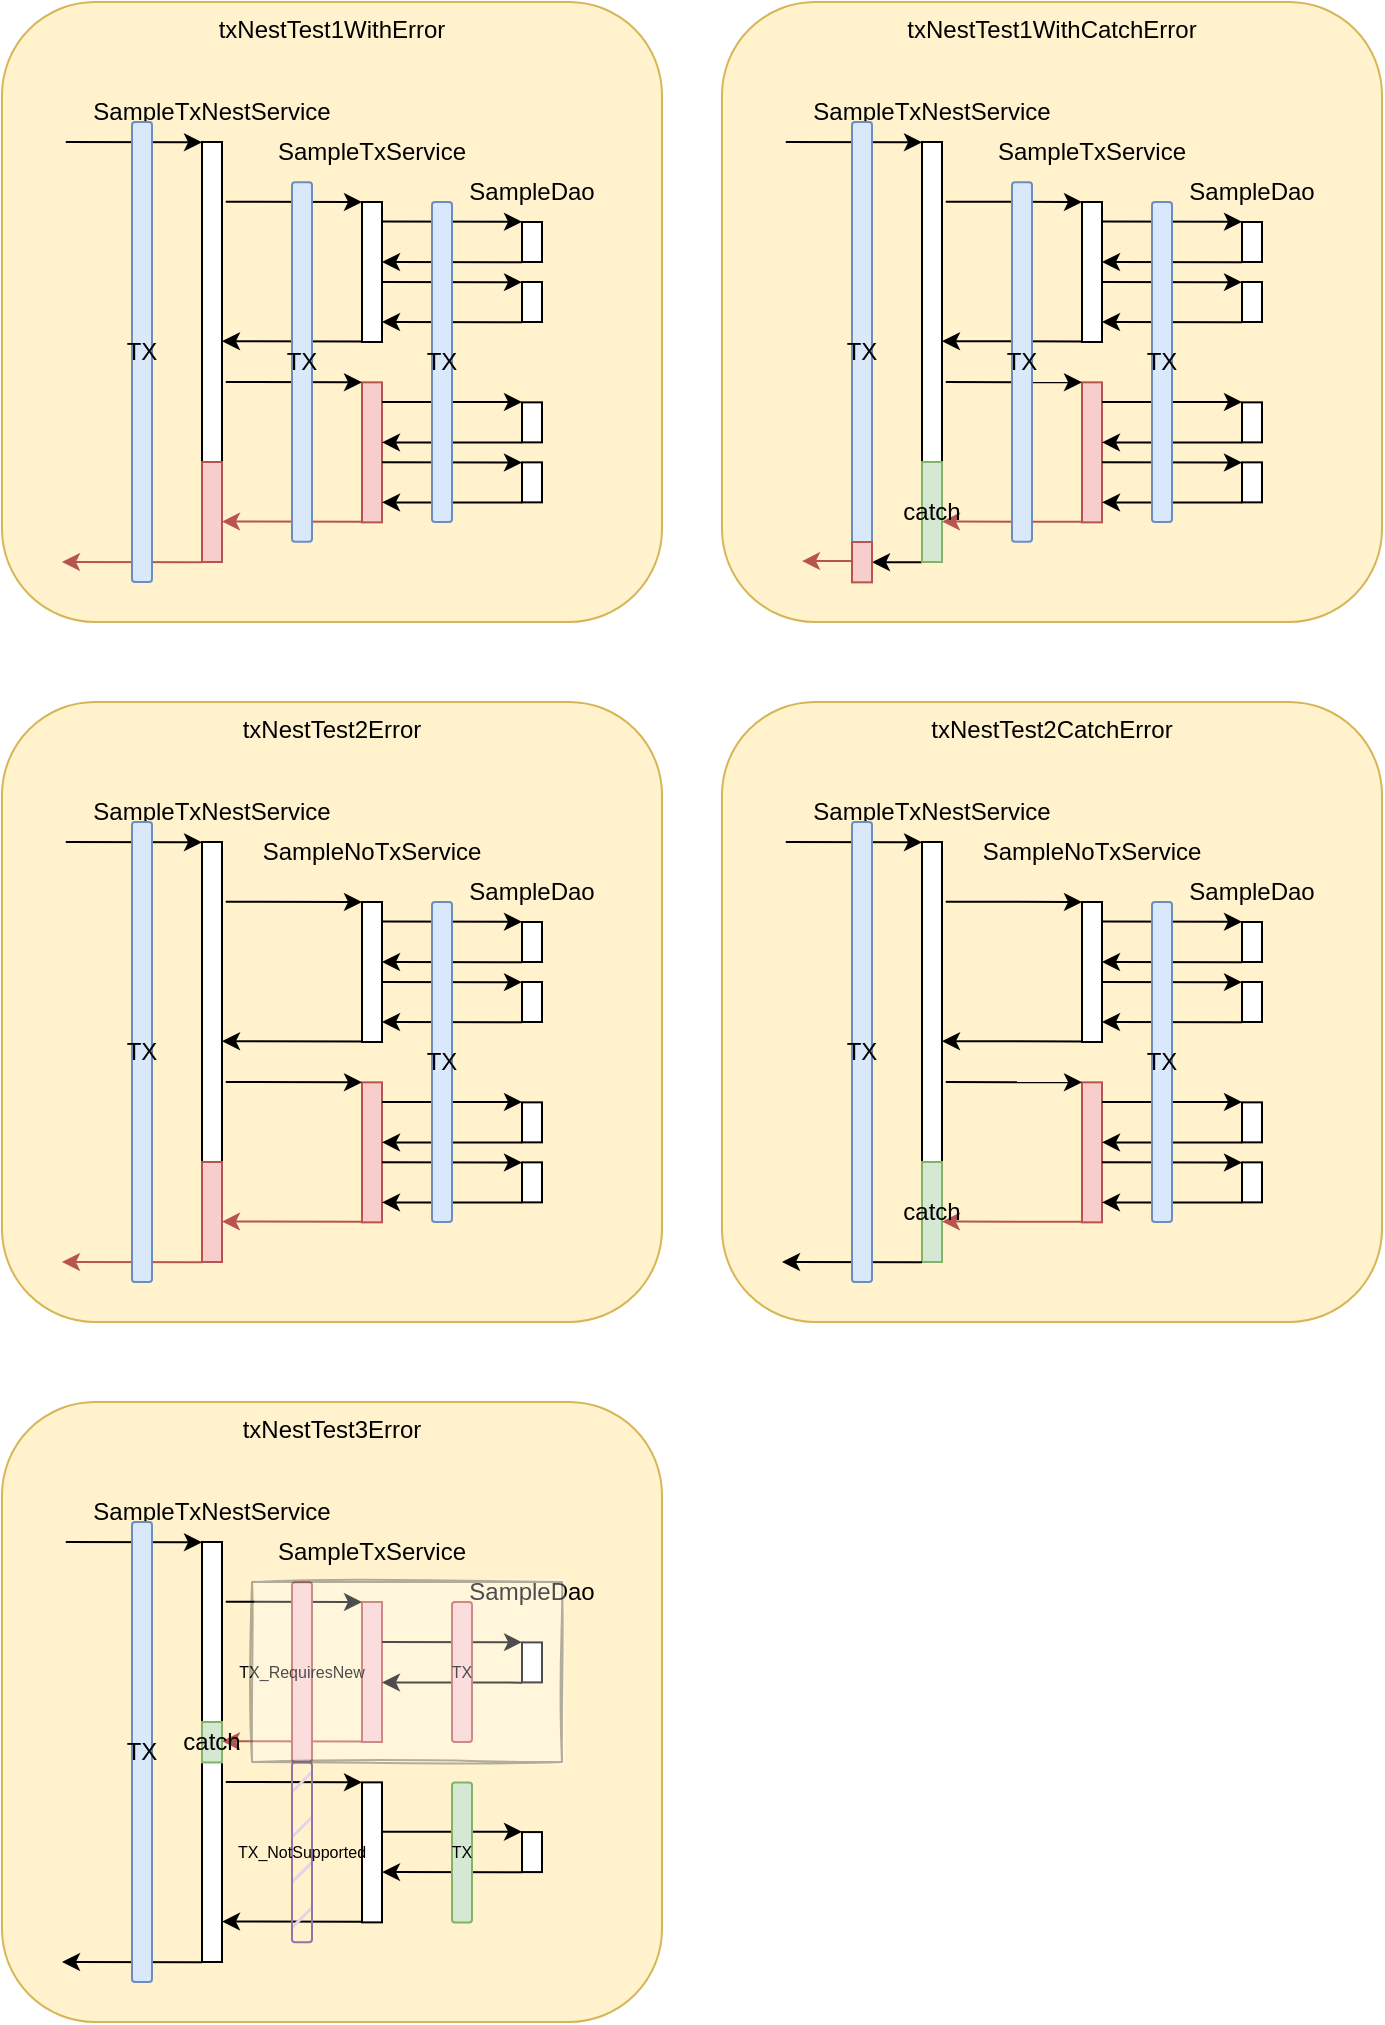 <mxfile version="20.2.3" type="device"><diagram id="nbce5pwy3HVLViaR3epQ" name="第1頁"><mxGraphModel dx="716" dy="442" grid="1" gridSize="10" guides="1" tooltips="1" connect="1" arrows="1" fold="1" page="1" pageScale="1" pageWidth="1169" pageHeight="827" math="0" shadow="0"><root><mxCell id="0"/><mxCell id="1" parent="0"/><mxCell id="ZGjiOC5QVIjkmRcSNpE6-38" value="txNestTest1WithError" style="rounded=1;whiteSpace=wrap;html=1;fillColor=#fff2cc;strokeColor=#d6b656;verticalAlign=top;" parent="1" vertex="1"><mxGeometry x="300" y="50" width="330" height="310" as="geometry"/></mxCell><mxCell id="ZGjiOC5QVIjkmRcSNpE6-1" value="" style="rounded=0;whiteSpace=wrap;html=1;" parent="1" vertex="1"><mxGeometry x="400" y="120" width="10" height="210" as="geometry"/></mxCell><mxCell id="ZGjiOC5QVIjkmRcSNpE6-2" value="SampleTxNestService" style="text;html=1;strokeColor=none;fillColor=none;align=center;verticalAlign=middle;whiteSpace=wrap;rounded=0;" parent="1" vertex="1"><mxGeometry x="375" y="90" width="60" height="30" as="geometry"/></mxCell><mxCell id="ZGjiOC5QVIjkmRcSNpE6-3" value="" style="rounded=0;whiteSpace=wrap;html=1;" parent="1" vertex="1"><mxGeometry x="480" y="150" width="10" height="70" as="geometry"/></mxCell><mxCell id="ZGjiOC5QVIjkmRcSNpE6-4" value="SampleTxService" style="text;html=1;strokeColor=none;fillColor=none;align=center;verticalAlign=middle;whiteSpace=wrap;rounded=0;" parent="1" vertex="1"><mxGeometry x="455" y="110" width="60" height="30" as="geometry"/></mxCell><mxCell id="ZGjiOC5QVIjkmRcSNpE6-8" value="" style="rounded=0;whiteSpace=wrap;html=1;" parent="1" vertex="1"><mxGeometry x="560" y="160" width="10" height="20" as="geometry"/></mxCell><mxCell id="ZGjiOC5QVIjkmRcSNpE6-9" value="SampleDao" style="text;html=1;strokeColor=none;fillColor=none;align=center;verticalAlign=middle;whiteSpace=wrap;rounded=0;" parent="1" vertex="1"><mxGeometry x="535" y="130" width="60" height="30" as="geometry"/></mxCell><mxCell id="ZGjiOC5QVIjkmRcSNpE6-11" value="" style="rounded=0;whiteSpace=wrap;html=1;" parent="1" vertex="1"><mxGeometry x="560" y="190" width="10" height="20" as="geometry"/></mxCell><mxCell id="ZGjiOC5QVIjkmRcSNpE6-14" value="" style="endArrow=classic;html=1;rounded=0;exitX=1.188;exitY=0.142;exitDx=0;exitDy=0;exitPerimeter=0;" parent="1" source="ZGjiOC5QVIjkmRcSNpE6-1" edge="1"><mxGeometry width="50" height="50" relative="1" as="geometry"><mxPoint x="580" y="200" as="sourcePoint"/><mxPoint x="480" y="150" as="targetPoint"/></mxGeometry></mxCell><mxCell id="ZGjiOC5QVIjkmRcSNpE6-15" value="" style="endArrow=classic;html=1;rounded=0;exitX=1;exitY=0.176;exitDx=0;exitDy=0;exitPerimeter=0;" parent="1" edge="1"><mxGeometry width="50" height="50" relative="1" as="geometry"><mxPoint x="490" y="159.8" as="sourcePoint"/><mxPoint x="560" y="159.88" as="targetPoint"/></mxGeometry></mxCell><mxCell id="ZGjiOC5QVIjkmRcSNpE6-16" value="" style="endArrow=classic;html=1;rounded=0;" parent="1" edge="1"><mxGeometry width="50" height="50" relative="1" as="geometry"><mxPoint x="560" y="180.12" as="sourcePoint"/><mxPoint x="490" y="180" as="targetPoint"/></mxGeometry></mxCell><mxCell id="ZGjiOC5QVIjkmRcSNpE6-17" value="" style="endArrow=classic;html=1;rounded=0;exitX=1;exitY=0.176;exitDx=0;exitDy=0;exitPerimeter=0;" parent="1" edge="1"><mxGeometry width="50" height="50" relative="1" as="geometry"><mxPoint x="490" y="190" as="sourcePoint"/><mxPoint x="560" y="190.08" as="targetPoint"/></mxGeometry></mxCell><mxCell id="ZGjiOC5QVIjkmRcSNpE6-18" value="" style="endArrow=classic;html=1;rounded=0;" parent="1" edge="1"><mxGeometry width="50" height="50" relative="1" as="geometry"><mxPoint x="560" y="210.12" as="sourcePoint"/><mxPoint x="490" y="210" as="targetPoint"/></mxGeometry></mxCell><mxCell id="ZGjiOC5QVIjkmRcSNpE6-19" value="" style="endArrow=classic;html=1;rounded=0;" parent="1" edge="1"><mxGeometry width="50" height="50" relative="1" as="geometry"><mxPoint x="480" y="219.72" as="sourcePoint"/><mxPoint x="410" y="219.6" as="targetPoint"/></mxGeometry></mxCell><mxCell id="ZGjiOC5QVIjkmRcSNpE6-20" value="" style="rounded=0;whiteSpace=wrap;html=1;fillColor=#f8cecc;strokeColor=#b85450;" parent="1" vertex="1"><mxGeometry x="480" y="240.18" width="10" height="70" as="geometry"/></mxCell><mxCell id="ZGjiOC5QVIjkmRcSNpE6-21" value="" style="rounded=0;whiteSpace=wrap;html=1;" parent="1" vertex="1"><mxGeometry x="560" y="250.18" width="10" height="20" as="geometry"/></mxCell><mxCell id="ZGjiOC5QVIjkmRcSNpE6-22" value="" style="rounded=0;whiteSpace=wrap;html=1;" parent="1" vertex="1"><mxGeometry x="560" y="280.18" width="10" height="20" as="geometry"/></mxCell><mxCell id="ZGjiOC5QVIjkmRcSNpE6-23" value="" style="endArrow=classic;html=1;rounded=0;exitX=1.188;exitY=0.142;exitDx=0;exitDy=0;exitPerimeter=0;" parent="1" edge="1"><mxGeometry width="50" height="50" relative="1" as="geometry"><mxPoint x="411.88" y="240" as="sourcePoint"/><mxPoint x="480" y="240.18" as="targetPoint"/></mxGeometry></mxCell><mxCell id="ZGjiOC5QVIjkmRcSNpE6-24" value="" style="endArrow=classic;html=1;rounded=0;exitX=1;exitY=0.176;exitDx=0;exitDy=0;exitPerimeter=0;" parent="1" edge="1"><mxGeometry width="50" height="50" relative="1" as="geometry"><mxPoint x="490" y="249.98" as="sourcePoint"/><mxPoint x="560" y="250.06" as="targetPoint"/></mxGeometry></mxCell><mxCell id="ZGjiOC5QVIjkmRcSNpE6-25" value="" style="endArrow=classic;html=1;rounded=0;" parent="1" edge="1"><mxGeometry width="50" height="50" relative="1" as="geometry"><mxPoint x="560" y="270.3" as="sourcePoint"/><mxPoint x="490" y="270.18" as="targetPoint"/></mxGeometry></mxCell><mxCell id="ZGjiOC5QVIjkmRcSNpE6-26" value="" style="endArrow=classic;html=1;rounded=0;exitX=1;exitY=0.176;exitDx=0;exitDy=0;exitPerimeter=0;" parent="1" edge="1"><mxGeometry width="50" height="50" relative="1" as="geometry"><mxPoint x="490" y="280.18" as="sourcePoint"/><mxPoint x="560" y="280.26" as="targetPoint"/></mxGeometry></mxCell><mxCell id="ZGjiOC5QVIjkmRcSNpE6-27" value="" style="endArrow=classic;html=1;rounded=0;" parent="1" edge="1"><mxGeometry width="50" height="50" relative="1" as="geometry"><mxPoint x="560" y="300.3" as="sourcePoint"/><mxPoint x="490" y="300.18" as="targetPoint"/></mxGeometry></mxCell><mxCell id="ZGjiOC5QVIjkmRcSNpE6-28" value="" style="endArrow=classic;html=1;rounded=0;fillColor=#f8cecc;strokeColor=#b85450;" parent="1" edge="1"><mxGeometry width="50" height="50" relative="1" as="geometry"><mxPoint x="480" y="309.9" as="sourcePoint"/><mxPoint x="410" y="309.78" as="targetPoint"/></mxGeometry></mxCell><mxCell id="ZGjiOC5QVIjkmRcSNpE6-29" value="TX" style="rounded=1;whiteSpace=wrap;html=1;fillColor=#dae8fc;strokeColor=#6c8ebf;" parent="1" vertex="1"><mxGeometry x="515" y="150" width="10" height="160" as="geometry"/></mxCell><mxCell id="ZGjiOC5QVIjkmRcSNpE6-30" value="TX" style="rounded=1;whiteSpace=wrap;html=1;fillColor=#dae8fc;strokeColor=#6c8ebf;" parent="1" vertex="1"><mxGeometry x="445" y="140.09" width="10" height="179.82" as="geometry"/></mxCell><mxCell id="ZGjiOC5QVIjkmRcSNpE6-32" value="" style="endArrow=classic;html=1;rounded=0;exitX=1.188;exitY=0.142;exitDx=0;exitDy=0;exitPerimeter=0;" parent="1" edge="1"><mxGeometry width="50" height="50" relative="1" as="geometry"><mxPoint x="331.88" y="120" as="sourcePoint"/><mxPoint x="400" y="120.18" as="targetPoint"/></mxGeometry></mxCell><mxCell id="ZGjiOC5QVIjkmRcSNpE6-33" value="" style="endArrow=classic;html=1;rounded=0;fillColor=#f8cecc;strokeColor=#b85450;" parent="1" edge="1"><mxGeometry width="50" height="50" relative="1" as="geometry"><mxPoint x="400" y="330.12" as="sourcePoint"/><mxPoint x="330" y="330" as="targetPoint"/></mxGeometry></mxCell><mxCell id="ZGjiOC5QVIjkmRcSNpE6-31" value="TX" style="rounded=1;whiteSpace=wrap;html=1;fillColor=#dae8fc;strokeColor=#6c8ebf;" parent="1" vertex="1"><mxGeometry x="365" y="110" width="10" height="230" as="geometry"/></mxCell><mxCell id="ZGjiOC5QVIjkmRcSNpE6-39" value="txNestTest2Error" style="rounded=1;whiteSpace=wrap;html=1;fillColor=#fff2cc;strokeColor=#d6b656;verticalAlign=top;" parent="1" vertex="1"><mxGeometry x="300" y="400" width="330" height="310" as="geometry"/></mxCell><mxCell id="ZGjiOC5QVIjkmRcSNpE6-40" value="" style="rounded=0;whiteSpace=wrap;html=1;" parent="1" vertex="1"><mxGeometry x="400" y="470" width="10" height="210" as="geometry"/></mxCell><mxCell id="ZGjiOC5QVIjkmRcSNpE6-41" value="SampleTxNestService" style="text;html=1;strokeColor=none;fillColor=none;align=center;verticalAlign=middle;whiteSpace=wrap;rounded=0;" parent="1" vertex="1"><mxGeometry x="375" y="440" width="60" height="30" as="geometry"/></mxCell><mxCell id="ZGjiOC5QVIjkmRcSNpE6-42" value="" style="rounded=0;whiteSpace=wrap;html=1;" parent="1" vertex="1"><mxGeometry x="480" y="500" width="10" height="70" as="geometry"/></mxCell><mxCell id="ZGjiOC5QVIjkmRcSNpE6-43" value="SampleNoTxService" style="text;html=1;strokeColor=none;fillColor=none;align=center;verticalAlign=middle;whiteSpace=wrap;rounded=0;" parent="1" vertex="1"><mxGeometry x="455" y="460" width="60" height="30" as="geometry"/></mxCell><mxCell id="ZGjiOC5QVIjkmRcSNpE6-44" value="" style="rounded=0;whiteSpace=wrap;html=1;" parent="1" vertex="1"><mxGeometry x="560" y="510" width="10" height="20" as="geometry"/></mxCell><mxCell id="ZGjiOC5QVIjkmRcSNpE6-45" value="SampleDao" style="text;html=1;strokeColor=none;fillColor=none;align=center;verticalAlign=middle;whiteSpace=wrap;rounded=0;" parent="1" vertex="1"><mxGeometry x="535" y="480" width="60" height="30" as="geometry"/></mxCell><mxCell id="ZGjiOC5QVIjkmRcSNpE6-46" value="" style="rounded=0;whiteSpace=wrap;html=1;" parent="1" vertex="1"><mxGeometry x="560" y="540" width="10" height="20" as="geometry"/></mxCell><mxCell id="ZGjiOC5QVIjkmRcSNpE6-47" value="" style="endArrow=classic;html=1;rounded=0;exitX=1.188;exitY=0.142;exitDx=0;exitDy=0;exitPerimeter=0;" parent="1" source="ZGjiOC5QVIjkmRcSNpE6-40" edge="1"><mxGeometry width="50" height="50" relative="1" as="geometry"><mxPoint x="580" y="550" as="sourcePoint"/><mxPoint x="480" y="500" as="targetPoint"/></mxGeometry></mxCell><mxCell id="ZGjiOC5QVIjkmRcSNpE6-48" value="" style="endArrow=classic;html=1;rounded=0;exitX=1;exitY=0.176;exitDx=0;exitDy=0;exitPerimeter=0;" parent="1" edge="1"><mxGeometry width="50" height="50" relative="1" as="geometry"><mxPoint x="490" y="509.8" as="sourcePoint"/><mxPoint x="560" y="509.88" as="targetPoint"/></mxGeometry></mxCell><mxCell id="ZGjiOC5QVIjkmRcSNpE6-49" value="" style="endArrow=classic;html=1;rounded=0;" parent="1" edge="1"><mxGeometry width="50" height="50" relative="1" as="geometry"><mxPoint x="560" y="530.12" as="sourcePoint"/><mxPoint x="490" y="530" as="targetPoint"/></mxGeometry></mxCell><mxCell id="ZGjiOC5QVIjkmRcSNpE6-50" value="" style="endArrow=classic;html=1;rounded=0;exitX=1;exitY=0.176;exitDx=0;exitDy=0;exitPerimeter=0;" parent="1" edge="1"><mxGeometry width="50" height="50" relative="1" as="geometry"><mxPoint x="490" y="540" as="sourcePoint"/><mxPoint x="560" y="540.08" as="targetPoint"/></mxGeometry></mxCell><mxCell id="ZGjiOC5QVIjkmRcSNpE6-51" value="" style="endArrow=classic;html=1;rounded=0;" parent="1" edge="1"><mxGeometry width="50" height="50" relative="1" as="geometry"><mxPoint x="560" y="560.12" as="sourcePoint"/><mxPoint x="490" y="560" as="targetPoint"/></mxGeometry></mxCell><mxCell id="ZGjiOC5QVIjkmRcSNpE6-52" value="" style="endArrow=classic;html=1;rounded=0;" parent="1" edge="1"><mxGeometry width="50" height="50" relative="1" as="geometry"><mxPoint x="480" y="569.72" as="sourcePoint"/><mxPoint x="410" y="569.6" as="targetPoint"/></mxGeometry></mxCell><mxCell id="ZGjiOC5QVIjkmRcSNpE6-53" value="" style="rounded=0;whiteSpace=wrap;html=1;fillColor=#f8cecc;strokeColor=#b85450;" parent="1" vertex="1"><mxGeometry x="480" y="590.18" width="10" height="70" as="geometry"/></mxCell><mxCell id="ZGjiOC5QVIjkmRcSNpE6-54" value="" style="rounded=0;whiteSpace=wrap;html=1;" parent="1" vertex="1"><mxGeometry x="560" y="600.18" width="10" height="20" as="geometry"/></mxCell><mxCell id="ZGjiOC5QVIjkmRcSNpE6-55" value="" style="rounded=0;whiteSpace=wrap;html=1;" parent="1" vertex="1"><mxGeometry x="560" y="630.18" width="10" height="20" as="geometry"/></mxCell><mxCell id="ZGjiOC5QVIjkmRcSNpE6-56" value="" style="endArrow=classic;html=1;rounded=0;exitX=1.188;exitY=0.142;exitDx=0;exitDy=0;exitPerimeter=0;" parent="1" edge="1"><mxGeometry width="50" height="50" relative="1" as="geometry"><mxPoint x="411.88" y="590" as="sourcePoint"/><mxPoint x="480" y="590.18" as="targetPoint"/></mxGeometry></mxCell><mxCell id="ZGjiOC5QVIjkmRcSNpE6-57" value="" style="endArrow=classic;html=1;rounded=0;exitX=1;exitY=0.176;exitDx=0;exitDy=0;exitPerimeter=0;" parent="1" edge="1"><mxGeometry width="50" height="50" relative="1" as="geometry"><mxPoint x="490" y="599.98" as="sourcePoint"/><mxPoint x="560" y="600.06" as="targetPoint"/></mxGeometry></mxCell><mxCell id="ZGjiOC5QVIjkmRcSNpE6-58" value="" style="endArrow=classic;html=1;rounded=0;" parent="1" edge="1"><mxGeometry width="50" height="50" relative="1" as="geometry"><mxPoint x="560" y="620.3" as="sourcePoint"/><mxPoint x="490" y="620.18" as="targetPoint"/></mxGeometry></mxCell><mxCell id="ZGjiOC5QVIjkmRcSNpE6-59" value="" style="endArrow=classic;html=1;rounded=0;exitX=1;exitY=0.176;exitDx=0;exitDy=0;exitPerimeter=0;" parent="1" edge="1"><mxGeometry width="50" height="50" relative="1" as="geometry"><mxPoint x="490" y="630.18" as="sourcePoint"/><mxPoint x="560" y="630.26" as="targetPoint"/></mxGeometry></mxCell><mxCell id="ZGjiOC5QVIjkmRcSNpE6-60" value="" style="endArrow=classic;html=1;rounded=0;" parent="1" edge="1"><mxGeometry width="50" height="50" relative="1" as="geometry"><mxPoint x="560" y="650.3" as="sourcePoint"/><mxPoint x="490" y="650.18" as="targetPoint"/></mxGeometry></mxCell><mxCell id="ZGjiOC5QVIjkmRcSNpE6-61" value="" style="endArrow=classic;html=1;rounded=0;strokeColor=#b85450;fillColor=#f8cecc;" parent="1" edge="1"><mxGeometry width="50" height="50" relative="1" as="geometry"><mxPoint x="480" y="659.9" as="sourcePoint"/><mxPoint x="410" y="659.78" as="targetPoint"/></mxGeometry></mxCell><mxCell id="ZGjiOC5QVIjkmRcSNpE6-62" value="TX" style="rounded=1;whiteSpace=wrap;html=1;fillColor=#dae8fc;strokeColor=#6c8ebf;" parent="1" vertex="1"><mxGeometry x="515" y="500" width="10" height="160" as="geometry"/></mxCell><mxCell id="ZGjiOC5QVIjkmRcSNpE6-64" value="" style="endArrow=classic;html=1;rounded=0;exitX=1.188;exitY=0.142;exitDx=0;exitDy=0;exitPerimeter=0;" parent="1" edge="1"><mxGeometry width="50" height="50" relative="1" as="geometry"><mxPoint x="331.88" y="470" as="sourcePoint"/><mxPoint x="400" y="470.18" as="targetPoint"/></mxGeometry></mxCell><mxCell id="ZGjiOC5QVIjkmRcSNpE6-65" value="" style="endArrow=classic;html=1;rounded=0;strokeColor=#b85450;fillColor=#f8cecc;" parent="1" edge="1"><mxGeometry width="50" height="50" relative="1" as="geometry"><mxPoint x="400" y="680.12" as="sourcePoint"/><mxPoint x="330" y="680.0" as="targetPoint"/></mxGeometry></mxCell><mxCell id="ZGjiOC5QVIjkmRcSNpE6-66" value="TX" style="rounded=1;whiteSpace=wrap;html=1;fillColor=#dae8fc;strokeColor=#6c8ebf;" parent="1" vertex="1"><mxGeometry x="365" y="460" width="10" height="230" as="geometry"/></mxCell><mxCell id="ZGjiOC5QVIjkmRcSNpE6-67" value="txNestTest3Error" style="rounded=1;whiteSpace=wrap;html=1;fillColor=#fff2cc;strokeColor=#d6b656;verticalAlign=top;" parent="1" vertex="1"><mxGeometry x="300" y="750" width="330" height="310" as="geometry"/></mxCell><mxCell id="ZGjiOC5QVIjkmRcSNpE6-68" value="" style="rounded=0;whiteSpace=wrap;html=1;" parent="1" vertex="1"><mxGeometry x="400" y="820" width="10" height="210" as="geometry"/></mxCell><mxCell id="ZGjiOC5QVIjkmRcSNpE6-69" value="SampleTxNestService" style="text;html=1;strokeColor=none;fillColor=none;align=center;verticalAlign=middle;whiteSpace=wrap;rounded=0;" parent="1" vertex="1"><mxGeometry x="375" y="790" width="60" height="30" as="geometry"/></mxCell><mxCell id="ZGjiOC5QVIjkmRcSNpE6-70" value="" style="rounded=0;whiteSpace=wrap;html=1;fillColor=#f8cecc;strokeColor=#b85450;" parent="1" vertex="1"><mxGeometry x="480" y="850" width="10" height="70" as="geometry"/></mxCell><mxCell id="ZGjiOC5QVIjkmRcSNpE6-71" value="SampleTxService" style="text;html=1;strokeColor=none;fillColor=none;align=center;verticalAlign=middle;whiteSpace=wrap;rounded=0;" parent="1" vertex="1"><mxGeometry x="455" y="810" width="60" height="30" as="geometry"/></mxCell><mxCell id="ZGjiOC5QVIjkmRcSNpE6-72" value="" style="rounded=0;whiteSpace=wrap;html=1;" parent="1" vertex="1"><mxGeometry x="560" y="870.2" width="10" height="20" as="geometry"/></mxCell><mxCell id="ZGjiOC5QVIjkmRcSNpE6-73" value="SampleDao" style="text;html=1;strokeColor=none;fillColor=none;align=center;verticalAlign=middle;whiteSpace=wrap;rounded=0;" parent="1" vertex="1"><mxGeometry x="535" y="830" width="60" height="30" as="geometry"/></mxCell><mxCell id="ZGjiOC5QVIjkmRcSNpE6-75" value="" style="endArrow=classic;html=1;rounded=0;exitX=1.188;exitY=0.142;exitDx=0;exitDy=0;exitPerimeter=0;" parent="1" source="ZGjiOC5QVIjkmRcSNpE6-68" edge="1"><mxGeometry width="50" height="50" relative="1" as="geometry"><mxPoint x="580" y="900" as="sourcePoint"/><mxPoint x="480" y="850" as="targetPoint"/></mxGeometry></mxCell><mxCell id="ZGjiOC5QVIjkmRcSNpE6-76" value="" style="endArrow=classic;html=1;rounded=0;exitX=1;exitY=0.176;exitDx=0;exitDy=0;exitPerimeter=0;" parent="1" edge="1"><mxGeometry width="50" height="50" relative="1" as="geometry"><mxPoint x="490" y="870" as="sourcePoint"/><mxPoint x="560" y="870.08" as="targetPoint"/></mxGeometry></mxCell><mxCell id="ZGjiOC5QVIjkmRcSNpE6-77" value="" style="endArrow=classic;html=1;rounded=0;" parent="1" edge="1"><mxGeometry width="50" height="50" relative="1" as="geometry"><mxPoint x="560" y="890.32" as="sourcePoint"/><mxPoint x="490" y="890.2" as="targetPoint"/></mxGeometry></mxCell><mxCell id="ZGjiOC5QVIjkmRcSNpE6-80" value="" style="endArrow=classic;html=1;rounded=0;fillColor=#f8cecc;strokeColor=#b85450;" parent="1" edge="1"><mxGeometry width="50" height="50" relative="1" as="geometry"><mxPoint x="480" y="919.72" as="sourcePoint"/><mxPoint x="410" y="919.6" as="targetPoint"/></mxGeometry></mxCell><mxCell id="ZGjiOC5QVIjkmRcSNpE6-81" value="" style="rounded=0;whiteSpace=wrap;html=1;" parent="1" vertex="1"><mxGeometry x="480" y="940.18" width="10" height="70" as="geometry"/></mxCell><mxCell id="ZGjiOC5QVIjkmRcSNpE6-82" value="" style="rounded=0;whiteSpace=wrap;html=1;" parent="1" vertex="1"><mxGeometry x="560" y="965.04" width="10" height="20" as="geometry"/></mxCell><mxCell id="ZGjiOC5QVIjkmRcSNpE6-84" value="" style="endArrow=classic;html=1;rounded=0;exitX=1.188;exitY=0.142;exitDx=0;exitDy=0;exitPerimeter=0;" parent="1" edge="1"><mxGeometry width="50" height="50" relative="1" as="geometry"><mxPoint x="411.88" y="940" as="sourcePoint"/><mxPoint x="480" y="940.18" as="targetPoint"/></mxGeometry></mxCell><mxCell id="ZGjiOC5QVIjkmRcSNpE6-85" value="" style="endArrow=classic;html=1;rounded=0;exitX=1;exitY=0.176;exitDx=0;exitDy=0;exitPerimeter=0;" parent="1" edge="1"><mxGeometry width="50" height="50" relative="1" as="geometry"><mxPoint x="490" y="964.84" as="sourcePoint"/><mxPoint x="560" y="964.92" as="targetPoint"/></mxGeometry></mxCell><mxCell id="ZGjiOC5QVIjkmRcSNpE6-86" value="" style="endArrow=classic;html=1;rounded=0;" parent="1" edge="1"><mxGeometry width="50" height="50" relative="1" as="geometry"><mxPoint x="560" y="985.16" as="sourcePoint"/><mxPoint x="490" y="985.04" as="targetPoint"/></mxGeometry></mxCell><mxCell id="ZGjiOC5QVIjkmRcSNpE6-89" value="" style="endArrow=classic;html=1;rounded=0;" parent="1" edge="1"><mxGeometry width="50" height="50" relative="1" as="geometry"><mxPoint x="480" y="1009.9" as="sourcePoint"/><mxPoint x="410" y="1009.78" as="targetPoint"/></mxGeometry></mxCell><mxCell id="ZGjiOC5QVIjkmRcSNpE6-91" value="" style="endArrow=classic;html=1;rounded=0;exitX=1.188;exitY=0.142;exitDx=0;exitDy=0;exitPerimeter=0;" parent="1" edge="1"><mxGeometry width="50" height="50" relative="1" as="geometry"><mxPoint x="331.88" y="820" as="sourcePoint"/><mxPoint x="400" y="820.18" as="targetPoint"/></mxGeometry></mxCell><mxCell id="ZGjiOC5QVIjkmRcSNpE6-92" value="" style="endArrow=classic;html=1;rounded=0;" parent="1" edge="1"><mxGeometry width="50" height="50" relative="1" as="geometry"><mxPoint x="400" y="1030.12" as="sourcePoint"/><mxPoint x="330" y="1030" as="targetPoint"/></mxGeometry></mxCell><mxCell id="ZGjiOC5QVIjkmRcSNpE6-93" value="TX" style="rounded=1;whiteSpace=wrap;html=1;fillColor=#dae8fc;strokeColor=#6c8ebf;" parent="1" vertex="1"><mxGeometry x="365" y="810" width="10" height="230" as="geometry"/></mxCell><mxCell id="ZGjiOC5QVIjkmRcSNpE6-94" value="TX_RequiresNew" style="rounded=1;whiteSpace=wrap;html=1;fillColor=#f8cecc;strokeColor=#b85450;fontSize=8;" parent="1" vertex="1"><mxGeometry x="445" y="840.09" width="10" height="89.91" as="geometry"/></mxCell><mxCell id="ZGjiOC5QVIjkmRcSNpE6-95" value="TX_NotSupported&lt;br style=&quot;font-size: 8px;&quot;&gt;" style="rounded=1;whiteSpace=wrap;html=1;fillColor=#e1d5e7;strokeColor=#9673a6;fontSize=8;fillStyle=hatch;" parent="1" vertex="1"><mxGeometry x="445" y="930.23" width="10" height="89.91" as="geometry"/></mxCell><mxCell id="ZGjiOC5QVIjkmRcSNpE6-96" value="TX" style="rounded=1;whiteSpace=wrap;html=1;fillColor=#f8cecc;strokeColor=#b85450;fontSize=8;" parent="1" vertex="1"><mxGeometry x="525" y="850" width="10" height="70" as="geometry"/></mxCell><mxCell id="ZGjiOC5QVIjkmRcSNpE6-98" value="TX" style="rounded=1;whiteSpace=wrap;html=1;fillColor=#d5e8d4;strokeColor=#82b366;fontSize=8;" parent="1" vertex="1"><mxGeometry x="525" y="940.19" width="10" height="70" as="geometry"/></mxCell><mxCell id="3karejKMcXPmmqtw331D-1" value="" style="rounded=0;whiteSpace=wrap;html=1;fillColor=#f8cecc;strokeColor=#b85450;" vertex="1" parent="1"><mxGeometry x="400" y="630" width="10" height="50" as="geometry"/></mxCell><mxCell id="3karejKMcXPmmqtw331D-3" value="txNestTest2CatchError" style="rounded=1;whiteSpace=wrap;html=1;fillColor=#fff2cc;strokeColor=#d6b656;verticalAlign=top;" vertex="1" parent="1"><mxGeometry x="660" y="400" width="330" height="310" as="geometry"/></mxCell><mxCell id="3karejKMcXPmmqtw331D-4" value="" style="rounded=0;whiteSpace=wrap;html=1;" vertex="1" parent="1"><mxGeometry x="760" y="470" width="10" height="210" as="geometry"/></mxCell><mxCell id="3karejKMcXPmmqtw331D-5" value="SampleTxNestService" style="text;html=1;strokeColor=none;fillColor=none;align=center;verticalAlign=middle;whiteSpace=wrap;rounded=0;" vertex="1" parent="1"><mxGeometry x="735" y="440" width="60" height="30" as="geometry"/></mxCell><mxCell id="3karejKMcXPmmqtw331D-6" value="" style="rounded=0;whiteSpace=wrap;html=1;" vertex="1" parent="1"><mxGeometry x="840" y="500" width="10" height="70" as="geometry"/></mxCell><mxCell id="3karejKMcXPmmqtw331D-7" value="SampleNoTxService" style="text;html=1;strokeColor=none;fillColor=none;align=center;verticalAlign=middle;whiteSpace=wrap;rounded=0;" vertex="1" parent="1"><mxGeometry x="815" y="460" width="60" height="30" as="geometry"/></mxCell><mxCell id="3karejKMcXPmmqtw331D-8" value="" style="rounded=0;whiteSpace=wrap;html=1;" vertex="1" parent="1"><mxGeometry x="920" y="510" width="10" height="20" as="geometry"/></mxCell><mxCell id="3karejKMcXPmmqtw331D-9" value="SampleDao" style="text;html=1;strokeColor=none;fillColor=none;align=center;verticalAlign=middle;whiteSpace=wrap;rounded=0;" vertex="1" parent="1"><mxGeometry x="895" y="480" width="60" height="30" as="geometry"/></mxCell><mxCell id="3karejKMcXPmmqtw331D-10" value="" style="rounded=0;whiteSpace=wrap;html=1;" vertex="1" parent="1"><mxGeometry x="920" y="540" width="10" height="20" as="geometry"/></mxCell><mxCell id="3karejKMcXPmmqtw331D-11" value="" style="endArrow=classic;html=1;rounded=0;exitX=1.188;exitY=0.142;exitDx=0;exitDy=0;exitPerimeter=0;" edge="1" parent="1" source="3karejKMcXPmmqtw331D-4"><mxGeometry width="50" height="50" relative="1" as="geometry"><mxPoint x="940" y="550" as="sourcePoint"/><mxPoint x="840" y="500" as="targetPoint"/></mxGeometry></mxCell><mxCell id="3karejKMcXPmmqtw331D-12" value="" style="endArrow=classic;html=1;rounded=0;exitX=1;exitY=0.176;exitDx=0;exitDy=0;exitPerimeter=0;" edge="1" parent="1"><mxGeometry width="50" height="50" relative="1" as="geometry"><mxPoint x="850" y="509.8" as="sourcePoint"/><mxPoint x="920" y="509.88" as="targetPoint"/></mxGeometry></mxCell><mxCell id="3karejKMcXPmmqtw331D-13" value="" style="endArrow=classic;html=1;rounded=0;" edge="1" parent="1"><mxGeometry width="50" height="50" relative="1" as="geometry"><mxPoint x="920" y="530.12" as="sourcePoint"/><mxPoint x="850" y="530" as="targetPoint"/></mxGeometry></mxCell><mxCell id="3karejKMcXPmmqtw331D-14" value="" style="endArrow=classic;html=1;rounded=0;exitX=1;exitY=0.176;exitDx=0;exitDy=0;exitPerimeter=0;" edge="1" parent="1"><mxGeometry width="50" height="50" relative="1" as="geometry"><mxPoint x="850" y="540" as="sourcePoint"/><mxPoint x="920" y="540.08" as="targetPoint"/></mxGeometry></mxCell><mxCell id="3karejKMcXPmmqtw331D-15" value="" style="endArrow=classic;html=1;rounded=0;" edge="1" parent="1"><mxGeometry width="50" height="50" relative="1" as="geometry"><mxPoint x="920" y="560.12" as="sourcePoint"/><mxPoint x="850" y="560" as="targetPoint"/></mxGeometry></mxCell><mxCell id="3karejKMcXPmmqtw331D-16" value="" style="endArrow=classic;html=1;rounded=0;" edge="1" parent="1"><mxGeometry width="50" height="50" relative="1" as="geometry"><mxPoint x="840" y="569.72" as="sourcePoint"/><mxPoint x="770" y="569.6" as="targetPoint"/></mxGeometry></mxCell><mxCell id="3karejKMcXPmmqtw331D-17" value="" style="rounded=0;whiteSpace=wrap;html=1;fillColor=#f8cecc;strokeColor=#b85450;" vertex="1" parent="1"><mxGeometry x="840" y="590.18" width="10" height="70" as="geometry"/></mxCell><mxCell id="3karejKMcXPmmqtw331D-18" value="" style="rounded=0;whiteSpace=wrap;html=1;" vertex="1" parent="1"><mxGeometry x="920" y="600.18" width="10" height="20" as="geometry"/></mxCell><mxCell id="3karejKMcXPmmqtw331D-19" value="" style="rounded=0;whiteSpace=wrap;html=1;" vertex="1" parent="1"><mxGeometry x="920" y="630.18" width="10" height="20" as="geometry"/></mxCell><mxCell id="3karejKMcXPmmqtw331D-20" value="" style="endArrow=classic;html=1;rounded=0;exitX=1.188;exitY=0.142;exitDx=0;exitDy=0;exitPerimeter=0;" edge="1" parent="1"><mxGeometry width="50" height="50" relative="1" as="geometry"><mxPoint x="771.88" y="590" as="sourcePoint"/><mxPoint x="840" y="590.18" as="targetPoint"/></mxGeometry></mxCell><mxCell id="3karejKMcXPmmqtw331D-21" value="" style="endArrow=classic;html=1;rounded=0;exitX=1;exitY=0.176;exitDx=0;exitDy=0;exitPerimeter=0;" edge="1" parent="1"><mxGeometry width="50" height="50" relative="1" as="geometry"><mxPoint x="850" y="599.98" as="sourcePoint"/><mxPoint x="920" y="600.06" as="targetPoint"/></mxGeometry></mxCell><mxCell id="3karejKMcXPmmqtw331D-22" value="" style="endArrow=classic;html=1;rounded=0;" edge="1" parent="1"><mxGeometry width="50" height="50" relative="1" as="geometry"><mxPoint x="920" y="620.3" as="sourcePoint"/><mxPoint x="850" y="620.18" as="targetPoint"/></mxGeometry></mxCell><mxCell id="3karejKMcXPmmqtw331D-23" value="" style="endArrow=classic;html=1;rounded=0;exitX=1;exitY=0.176;exitDx=0;exitDy=0;exitPerimeter=0;" edge="1" parent="1"><mxGeometry width="50" height="50" relative="1" as="geometry"><mxPoint x="850" y="630.18" as="sourcePoint"/><mxPoint x="920" y="630.26" as="targetPoint"/></mxGeometry></mxCell><mxCell id="3karejKMcXPmmqtw331D-24" value="" style="endArrow=classic;html=1;rounded=0;" edge="1" parent="1"><mxGeometry width="50" height="50" relative="1" as="geometry"><mxPoint x="920" y="650.3" as="sourcePoint"/><mxPoint x="850" y="650.18" as="targetPoint"/></mxGeometry></mxCell><mxCell id="3karejKMcXPmmqtw331D-25" value="" style="endArrow=classic;html=1;rounded=0;strokeColor=#b85450;fillColor=#f8cecc;" edge="1" parent="1"><mxGeometry width="50" height="50" relative="1" as="geometry"><mxPoint x="840" y="659.9" as="sourcePoint"/><mxPoint x="770" y="659.78" as="targetPoint"/></mxGeometry></mxCell><mxCell id="3karejKMcXPmmqtw331D-26" value="TX" style="rounded=1;whiteSpace=wrap;html=1;fillColor=#dae8fc;strokeColor=#6c8ebf;" vertex="1" parent="1"><mxGeometry x="875" y="500" width="10" height="160" as="geometry"/></mxCell><mxCell id="3karejKMcXPmmqtw331D-27" value="" style="endArrow=classic;html=1;rounded=0;exitX=1.188;exitY=0.142;exitDx=0;exitDy=0;exitPerimeter=0;" edge="1" parent="1"><mxGeometry width="50" height="50" relative="1" as="geometry"><mxPoint x="691.88" y="470" as="sourcePoint"/><mxPoint x="760" y="470.18" as="targetPoint"/></mxGeometry></mxCell><mxCell id="3karejKMcXPmmqtw331D-30" value="catch" style="rounded=0;whiteSpace=wrap;html=1;fillColor=#d5e8d4;strokeColor=#82b366;" vertex="1" parent="1"><mxGeometry x="760" y="630" width="10" height="50" as="geometry"/></mxCell><mxCell id="3karejKMcXPmmqtw331D-31" value="" style="endArrow=classic;html=1;rounded=0;" edge="1" parent="1"><mxGeometry width="50" height="50" relative="1" as="geometry"><mxPoint x="760" y="680.12" as="sourcePoint"/><mxPoint x="690" y="680" as="targetPoint"/></mxGeometry></mxCell><mxCell id="3karejKMcXPmmqtw331D-29" value="TX" style="rounded=1;whiteSpace=wrap;html=1;fillColor=#dae8fc;strokeColor=#6c8ebf;" vertex="1" parent="1"><mxGeometry x="725" y="460" width="10" height="230" as="geometry"/></mxCell><mxCell id="3karejKMcXPmmqtw331D-32" value="" style="rounded=0;whiteSpace=wrap;html=1;fillColor=#f8cecc;strokeColor=#b85450;" vertex="1" parent="1"><mxGeometry x="400" y="280" width="10" height="50" as="geometry"/></mxCell><mxCell id="3karejKMcXPmmqtw331D-33" value="txNestTest1WithCatchError" style="rounded=1;whiteSpace=wrap;html=1;fillColor=#fff2cc;strokeColor=#d6b656;verticalAlign=top;" vertex="1" parent="1"><mxGeometry x="660" y="50" width="330" height="310" as="geometry"/></mxCell><mxCell id="3karejKMcXPmmqtw331D-34" value="" style="rounded=0;whiteSpace=wrap;html=1;" vertex="1" parent="1"><mxGeometry x="760" y="120" width="10" height="210" as="geometry"/></mxCell><mxCell id="3karejKMcXPmmqtw331D-35" value="SampleTxNestService" style="text;html=1;strokeColor=none;fillColor=none;align=center;verticalAlign=middle;whiteSpace=wrap;rounded=0;" vertex="1" parent="1"><mxGeometry x="735" y="90" width="60" height="30" as="geometry"/></mxCell><mxCell id="3karejKMcXPmmqtw331D-36" value="" style="rounded=0;whiteSpace=wrap;html=1;" vertex="1" parent="1"><mxGeometry x="840" y="150" width="10" height="70" as="geometry"/></mxCell><mxCell id="3karejKMcXPmmqtw331D-37" value="SampleTxService" style="text;html=1;strokeColor=none;fillColor=none;align=center;verticalAlign=middle;whiteSpace=wrap;rounded=0;" vertex="1" parent="1"><mxGeometry x="815" y="110" width="60" height="30" as="geometry"/></mxCell><mxCell id="3karejKMcXPmmqtw331D-38" value="" style="rounded=0;whiteSpace=wrap;html=1;" vertex="1" parent="1"><mxGeometry x="920" y="160" width="10" height="20" as="geometry"/></mxCell><mxCell id="3karejKMcXPmmqtw331D-39" value="SampleDao" style="text;html=1;strokeColor=none;fillColor=none;align=center;verticalAlign=middle;whiteSpace=wrap;rounded=0;" vertex="1" parent="1"><mxGeometry x="895" y="130" width="60" height="30" as="geometry"/></mxCell><mxCell id="3karejKMcXPmmqtw331D-40" value="" style="rounded=0;whiteSpace=wrap;html=1;" vertex="1" parent="1"><mxGeometry x="920" y="190" width="10" height="20" as="geometry"/></mxCell><mxCell id="3karejKMcXPmmqtw331D-41" value="" style="endArrow=classic;html=1;rounded=0;exitX=1.188;exitY=0.142;exitDx=0;exitDy=0;exitPerimeter=0;" edge="1" parent="1" source="3karejKMcXPmmqtw331D-34"><mxGeometry width="50" height="50" relative="1" as="geometry"><mxPoint x="940" y="200" as="sourcePoint"/><mxPoint x="840" y="150" as="targetPoint"/></mxGeometry></mxCell><mxCell id="3karejKMcXPmmqtw331D-42" value="" style="endArrow=classic;html=1;rounded=0;exitX=1;exitY=0.176;exitDx=0;exitDy=0;exitPerimeter=0;" edge="1" parent="1"><mxGeometry width="50" height="50" relative="1" as="geometry"><mxPoint x="850" y="159.8" as="sourcePoint"/><mxPoint x="920" y="159.88" as="targetPoint"/></mxGeometry></mxCell><mxCell id="3karejKMcXPmmqtw331D-43" value="" style="endArrow=classic;html=1;rounded=0;" edge="1" parent="1"><mxGeometry width="50" height="50" relative="1" as="geometry"><mxPoint x="920" y="180.12" as="sourcePoint"/><mxPoint x="850" y="180" as="targetPoint"/></mxGeometry></mxCell><mxCell id="3karejKMcXPmmqtw331D-44" value="" style="endArrow=classic;html=1;rounded=0;exitX=1;exitY=0.176;exitDx=0;exitDy=0;exitPerimeter=0;" edge="1" parent="1"><mxGeometry width="50" height="50" relative="1" as="geometry"><mxPoint x="850" y="190" as="sourcePoint"/><mxPoint x="920" y="190.08" as="targetPoint"/></mxGeometry></mxCell><mxCell id="3karejKMcXPmmqtw331D-45" value="" style="endArrow=classic;html=1;rounded=0;" edge="1" parent="1"><mxGeometry width="50" height="50" relative="1" as="geometry"><mxPoint x="920" y="210.12" as="sourcePoint"/><mxPoint x="850" y="210" as="targetPoint"/></mxGeometry></mxCell><mxCell id="3karejKMcXPmmqtw331D-46" value="" style="endArrow=classic;html=1;rounded=0;" edge="1" parent="1"><mxGeometry width="50" height="50" relative="1" as="geometry"><mxPoint x="840" y="219.72" as="sourcePoint"/><mxPoint x="770" y="219.6" as="targetPoint"/></mxGeometry></mxCell><mxCell id="3karejKMcXPmmqtw331D-47" value="" style="rounded=0;whiteSpace=wrap;html=1;fillColor=#f8cecc;strokeColor=#b85450;" vertex="1" parent="1"><mxGeometry x="840" y="240.18" width="10" height="70" as="geometry"/></mxCell><mxCell id="3karejKMcXPmmqtw331D-48" value="" style="rounded=0;whiteSpace=wrap;html=1;" vertex="1" parent="1"><mxGeometry x="920" y="250.18" width="10" height="20" as="geometry"/></mxCell><mxCell id="3karejKMcXPmmqtw331D-49" value="" style="rounded=0;whiteSpace=wrap;html=1;" vertex="1" parent="1"><mxGeometry x="920" y="280.18" width="10" height="20" as="geometry"/></mxCell><mxCell id="3karejKMcXPmmqtw331D-50" value="" style="endArrow=classic;html=1;rounded=0;exitX=1.188;exitY=0.142;exitDx=0;exitDy=0;exitPerimeter=0;" edge="1" parent="1"><mxGeometry width="50" height="50" relative="1" as="geometry"><mxPoint x="771.88" y="240" as="sourcePoint"/><mxPoint x="840" y="240.18" as="targetPoint"/></mxGeometry></mxCell><mxCell id="3karejKMcXPmmqtw331D-51" value="" style="endArrow=classic;html=1;rounded=0;exitX=1;exitY=0.176;exitDx=0;exitDy=0;exitPerimeter=0;" edge="1" parent="1"><mxGeometry width="50" height="50" relative="1" as="geometry"><mxPoint x="850" y="249.98" as="sourcePoint"/><mxPoint x="920" y="250.06" as="targetPoint"/></mxGeometry></mxCell><mxCell id="3karejKMcXPmmqtw331D-52" value="" style="endArrow=classic;html=1;rounded=0;" edge="1" parent="1"><mxGeometry width="50" height="50" relative="1" as="geometry"><mxPoint x="920" y="270.3" as="sourcePoint"/><mxPoint x="850" y="270.18" as="targetPoint"/></mxGeometry></mxCell><mxCell id="3karejKMcXPmmqtw331D-53" value="" style="endArrow=classic;html=1;rounded=0;exitX=1;exitY=0.176;exitDx=0;exitDy=0;exitPerimeter=0;" edge="1" parent="1"><mxGeometry width="50" height="50" relative="1" as="geometry"><mxPoint x="850" y="280.18" as="sourcePoint"/><mxPoint x="920" y="280.26" as="targetPoint"/></mxGeometry></mxCell><mxCell id="3karejKMcXPmmqtw331D-54" value="" style="endArrow=classic;html=1;rounded=0;" edge="1" parent="1"><mxGeometry width="50" height="50" relative="1" as="geometry"><mxPoint x="920" y="300.3" as="sourcePoint"/><mxPoint x="850" y="300.18" as="targetPoint"/></mxGeometry></mxCell><mxCell id="3karejKMcXPmmqtw331D-55" value="" style="endArrow=classic;html=1;rounded=0;fillColor=#f8cecc;strokeColor=#b85450;" edge="1" parent="1"><mxGeometry width="50" height="50" relative="1" as="geometry"><mxPoint x="840" y="309.9" as="sourcePoint"/><mxPoint x="770" y="309.78" as="targetPoint"/></mxGeometry></mxCell><mxCell id="3karejKMcXPmmqtw331D-56" value="TX" style="rounded=1;whiteSpace=wrap;html=1;fillColor=#dae8fc;strokeColor=#6c8ebf;" vertex="1" parent="1"><mxGeometry x="875" y="150" width="10" height="160" as="geometry"/></mxCell><mxCell id="3karejKMcXPmmqtw331D-57" value="TX" style="rounded=1;whiteSpace=wrap;html=1;fillColor=#dae8fc;strokeColor=#6c8ebf;" vertex="1" parent="1"><mxGeometry x="805" y="140.09" width="10" height="179.82" as="geometry"/></mxCell><mxCell id="3karejKMcXPmmqtw331D-58" value="" style="endArrow=classic;html=1;rounded=0;exitX=1.188;exitY=0.142;exitDx=0;exitDy=0;exitPerimeter=0;" edge="1" parent="1"><mxGeometry width="50" height="50" relative="1" as="geometry"><mxPoint x="691.88" y="120" as="sourcePoint"/><mxPoint x="760" y="120.18" as="targetPoint"/></mxGeometry></mxCell><mxCell id="3karejKMcXPmmqtw331D-59" value="" style="endArrow=classic;html=1;rounded=0;fillColor=#f8cecc;strokeColor=#000000;entryX=1;entryY=0.5;entryDx=0;entryDy=0;" edge="1" parent="1" target="3karejKMcXPmmqtw331D-64"><mxGeometry width="50" height="50" relative="1" as="geometry"><mxPoint x="760" y="330.12" as="sourcePoint"/><mxPoint x="690" y="330" as="targetPoint"/></mxGeometry></mxCell><mxCell id="3karejKMcXPmmqtw331D-60" value="TX" style="rounded=1;whiteSpace=wrap;html=1;fillColor=#dae8fc;strokeColor=#6c8ebf;" vertex="1" parent="1"><mxGeometry x="725" y="110" width="10" height="230" as="geometry"/></mxCell><mxCell id="3karejKMcXPmmqtw331D-62" value="catch" style="rounded=0;whiteSpace=wrap;html=1;fillColor=#d5e8d4;strokeColor=#82b366;" vertex="1" parent="1"><mxGeometry x="760" y="280" width="10" height="50" as="geometry"/></mxCell><mxCell id="3karejKMcXPmmqtw331D-64" value="" style="rounded=0;whiteSpace=wrap;html=1;fillColor=#f8cecc;strokeColor=#b85450;" vertex="1" parent="1"><mxGeometry x="725" y="320" width="10" height="20.18" as="geometry"/></mxCell><mxCell id="3karejKMcXPmmqtw331D-68" value="" style="endArrow=classic;html=1;rounded=0;fillColor=#f8cecc;strokeColor=#b85450;entryX=1;entryY=0.5;entryDx=0;entryDy=0;" edge="1" parent="1"><mxGeometry width="50" height="50" relative="1" as="geometry"><mxPoint x="725" y="329.55" as="sourcePoint"/><mxPoint x="700" y="329.52" as="targetPoint"/></mxGeometry></mxCell><mxCell id="3karejKMcXPmmqtw331D-93" value="catch" style="rounded=0;whiteSpace=wrap;html=1;fillColor=#d5e8d4;strokeColor=#82b366;" vertex="1" parent="1"><mxGeometry x="400" y="910" width="10" height="20.23" as="geometry"/></mxCell><mxCell id="3karejKMcXPmmqtw331D-94" value="" style="rounded=0;whiteSpace=wrap;html=1;sketch=1;opacity=30;" vertex="1" parent="1"><mxGeometry x="425" y="840" width="155" height="90" as="geometry"/></mxCell></root></mxGraphModel></diagram></mxfile>